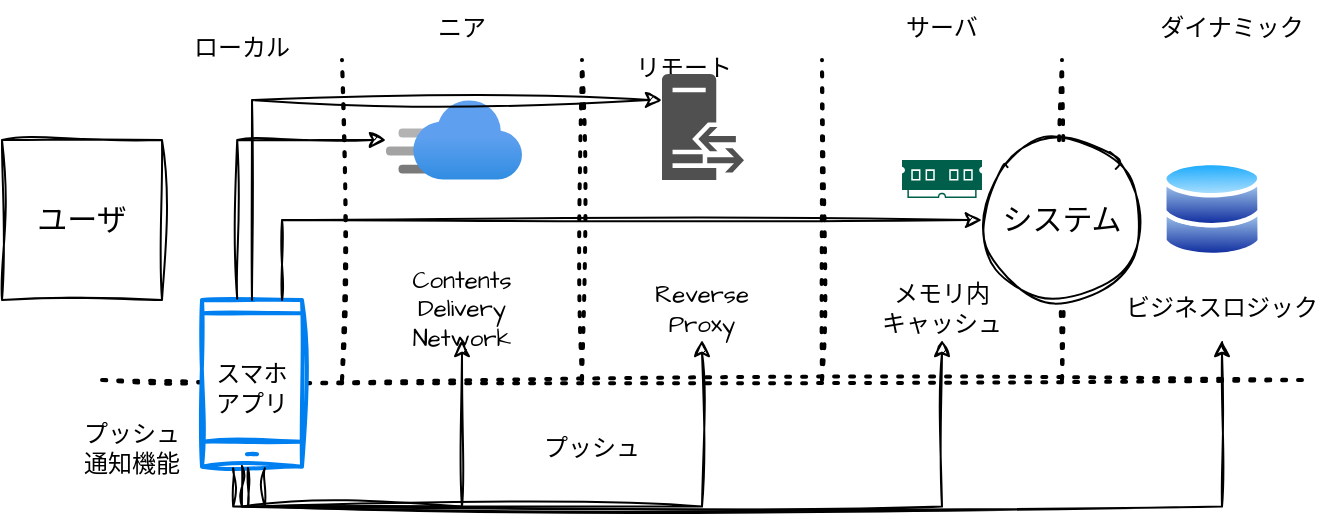 <mxfile version="21.5.0" type="device">
  <diagram name="ページ1" id="Y0xhdb5QEgeWUSjA3cNa">
    <mxGraphModel dx="951" dy="571" grid="1" gridSize="10" guides="1" tooltips="1" connect="1" arrows="1" fold="1" page="1" pageScale="1" pageWidth="827" pageHeight="1169" math="0" shadow="0">
      <root>
        <mxCell id="0" />
        <mxCell id="1" parent="0" />
        <mxCell id="pQ4eexHV6aaokGp3hHvk-7" value="" style="endArrow=none;dashed=1;html=1;dashPattern=1 3;strokeWidth=2;rounded=0;sketch=1;hachureGap=4;jiggle=2;curveFitting=1;fontFamily=Architects Daughter;fontSource=https%3A%2F%2Ffonts.googleapis.com%2Fcss%3Ffamily%3DArchitects%2BDaughter;fontSize=16;" edge="1" parent="1">
          <mxGeometry width="50" height="50" relative="1" as="geometry">
            <mxPoint x="640" y="280" as="sourcePoint" />
            <mxPoint x="640" y="120" as="targetPoint" />
          </mxGeometry>
        </mxCell>
        <mxCell id="pQ4eexHV6aaokGp3hHvk-1" value="ユーザ" style="whiteSpace=wrap;html=1;aspect=fixed;sketch=1;hachureGap=4;jiggle=2;curveFitting=1;fontFamily=Architects Daughter;fontSource=https%3A%2F%2Ffonts.googleapis.com%2Fcss%3Ffamily%3DArchitects%2BDaughter;fontSize=15;" vertex="1" parent="1">
          <mxGeometry x="110" y="160" width="80" height="80" as="geometry" />
        </mxCell>
        <mxCell id="pQ4eexHV6aaokGp3hHvk-2" value="システム" style="ellipse;whiteSpace=wrap;html=1;sketch=1;hachureGap=4;jiggle=2;curveFitting=1;fontFamily=Architects Daughter;fontSource=https%3A%2F%2Ffonts.googleapis.com%2Fcss%3Ffamily%3DArchitects%2BDaughter;fontSize=15;" vertex="1" parent="1">
          <mxGeometry x="600" y="160" width="80" height="80" as="geometry" />
        </mxCell>
        <mxCell id="pQ4eexHV6aaokGp3hHvk-4" value="" style="endArrow=none;dashed=1;html=1;dashPattern=1 3;strokeWidth=2;rounded=0;sketch=1;hachureGap=4;jiggle=2;curveFitting=1;fontFamily=Architects Daughter;fontSource=https%3A%2F%2Ffonts.googleapis.com%2Fcss%3Ffamily%3DArchitects%2BDaughter;fontSize=16;" edge="1" parent="1">
          <mxGeometry width="50" height="50" relative="1" as="geometry">
            <mxPoint x="280" y="280" as="sourcePoint" />
            <mxPoint x="280" y="120" as="targetPoint" />
          </mxGeometry>
        </mxCell>
        <mxCell id="pQ4eexHV6aaokGp3hHvk-5" value="" style="endArrow=none;dashed=1;html=1;dashPattern=1 3;strokeWidth=2;rounded=0;sketch=1;hachureGap=4;jiggle=2;curveFitting=1;fontFamily=Architects Daughter;fontSource=https%3A%2F%2Ffonts.googleapis.com%2Fcss%3Ffamily%3DArchitects%2BDaughter;fontSize=16;" edge="1" parent="1">
          <mxGeometry width="50" height="50" relative="1" as="geometry">
            <mxPoint x="400" y="280" as="sourcePoint" />
            <mxPoint x="400" y="120" as="targetPoint" />
          </mxGeometry>
        </mxCell>
        <mxCell id="pQ4eexHV6aaokGp3hHvk-6" value="" style="endArrow=none;dashed=1;html=1;dashPattern=1 3;strokeWidth=2;rounded=0;sketch=1;hachureGap=4;jiggle=2;curveFitting=1;fontFamily=Architects Daughter;fontSource=https%3A%2F%2Ffonts.googleapis.com%2Fcss%3Ffamily%3DArchitects%2BDaughter;fontSize=16;" edge="1" parent="1">
          <mxGeometry width="50" height="50" relative="1" as="geometry">
            <mxPoint x="520" y="280" as="sourcePoint" />
            <mxPoint x="520" y="120" as="targetPoint" />
          </mxGeometry>
        </mxCell>
        <mxCell id="pQ4eexHV6aaokGp3hHvk-9" value="ニア" style="text;html=1;strokeColor=none;fillColor=none;align=center;verticalAlign=middle;whiteSpace=wrap;rounded=0;fontSize=12;fontFamily=Architects Daughter;" vertex="1" parent="1">
          <mxGeometry x="310" y="90" width="60" height="30" as="geometry" />
        </mxCell>
        <mxCell id="pQ4eexHV6aaokGp3hHvk-10" value="リモート" style="text;html=1;strokeColor=none;fillColor=none;align=center;verticalAlign=middle;whiteSpace=wrap;rounded=0;fontSize=12;fontFamily=Architects Daughter;" vertex="1" parent="1">
          <mxGeometry x="421" y="110" width="60" height="30" as="geometry" />
        </mxCell>
        <mxCell id="pQ4eexHV6aaokGp3hHvk-11" value="サーバ" style="text;html=1;strokeColor=none;fillColor=none;align=center;verticalAlign=middle;whiteSpace=wrap;rounded=0;fontSize=12;fontFamily=Architects Daughter;" vertex="1" parent="1">
          <mxGeometry x="550" y="90" width="60" height="30" as="geometry" />
        </mxCell>
        <mxCell id="pQ4eexHV6aaokGp3hHvk-12" value="プッシュ" style="text;html=1;strokeColor=none;fillColor=none;align=center;verticalAlign=middle;whiteSpace=wrap;rounded=0;fontSize=12;fontFamily=Architects Daughter;" vertex="1" parent="1">
          <mxGeometry x="360" y="300" width="90" height="30" as="geometry" />
        </mxCell>
        <mxCell id="pQ4eexHV6aaokGp3hHvk-13" value="ダイナミック" style="text;html=1;strokeColor=none;fillColor=none;align=center;verticalAlign=middle;whiteSpace=wrap;rounded=0;fontSize=12;fontFamily=Architects Daughter;" vertex="1" parent="1">
          <mxGeometry x="680" y="90" width="90" height="30" as="geometry" />
        </mxCell>
        <mxCell id="pQ4eexHV6aaokGp3hHvk-14" value="" style="endArrow=none;dashed=1;html=1;dashPattern=1 3;strokeWidth=2;rounded=0;sketch=1;hachureGap=4;jiggle=2;curveFitting=1;fontFamily=Architects Daughter;fontSource=https%3A%2F%2Ffonts.googleapis.com%2Fcss%3Ffamily%3DArchitects%2BDaughter;fontSize=16;" edge="1" parent="1" source="pQ4eexHV6aaokGp3hHvk-15">
          <mxGeometry width="50" height="50" relative="1" as="geometry">
            <mxPoint x="760" y="280" as="sourcePoint" />
            <mxPoint x="160" y="280" as="targetPoint" />
          </mxGeometry>
        </mxCell>
        <mxCell id="pQ4eexHV6aaokGp3hHvk-17" value="" style="endArrow=none;dashed=1;html=1;dashPattern=1 3;strokeWidth=2;rounded=0;sketch=1;hachureGap=4;jiggle=2;curveFitting=1;fontFamily=Architects Daughter;fontSource=https%3A%2F%2Ffonts.googleapis.com%2Fcss%3Ffamily%3DArchitects%2BDaughter;fontSize=16;" edge="1" parent="1" target="pQ4eexHV6aaokGp3hHvk-15">
          <mxGeometry width="50" height="50" relative="1" as="geometry">
            <mxPoint x="760" y="280" as="sourcePoint" />
            <mxPoint x="160" y="280" as="targetPoint" />
          </mxGeometry>
        </mxCell>
        <mxCell id="pQ4eexHV6aaokGp3hHvk-15" value="" style="html=1;verticalLabelPosition=bottom;align=center;labelBackgroundColor=#ffffff;verticalAlign=top;strokeWidth=2;strokeColor=#0080F0;shadow=0;dashed=0;shape=mxgraph.ios7.icons.smartphone;sketch=1;hachureGap=4;jiggle=2;curveFitting=1;fontFamily=Architects Daughter;fontSource=https%3A%2F%2Ffonts.googleapis.com%2Fcss%3Ffamily%3DArchitects%2BDaughter;fontSize=20;" vertex="1" parent="1">
          <mxGeometry x="210" y="240" width="50" height="83.33" as="geometry" />
        </mxCell>
        <mxCell id="pQ4eexHV6aaokGp3hHvk-18" value="" style="image;aspect=fixed;html=1;points=[];align=center;fontSize=12;image=img/lib/azure2/networking/CDN_Profiles.svg;sketch=1;hachureGap=4;jiggle=2;curveFitting=1;fontFamily=Architects Daughter;fontSource=https%3A%2F%2Ffonts.googleapis.com%2Fcss%3Ffamily%3DArchitects%2BDaughter;" vertex="1" parent="1">
          <mxGeometry x="302" y="140" width="68" height="40" as="geometry" />
        </mxCell>
        <mxCell id="pQ4eexHV6aaokGp3hHvk-19" value="" style="sketch=0;pointerEvents=1;shadow=0;dashed=0;html=1;strokeColor=none;fillColor=#505050;labelPosition=center;verticalLabelPosition=bottom;verticalAlign=top;outlineConnect=0;align=center;shape=mxgraph.office.servers.reverse_proxy;hachureGap=4;jiggle=2;curveFitting=1;fontFamily=Architects Daughter;fontSource=https%3A%2F%2Ffonts.googleapis.com%2Fcss%3Ffamily%3DArchitects%2BDaughter;fontSize=20;" vertex="1" parent="1">
          <mxGeometry x="440" y="127" width="41" height="53" as="geometry" />
        </mxCell>
        <mxCell id="pQ4eexHV6aaokGp3hHvk-20" value="" style="sketch=0;pointerEvents=1;shadow=0;dashed=0;html=1;strokeColor=none;fillColor=#005F4B;labelPosition=center;verticalLabelPosition=bottom;verticalAlign=top;align=center;outlineConnect=0;shape=mxgraph.veeam2.ram;hachureGap=4;jiggle=2;curveFitting=1;fontFamily=Architects Daughter;fontSource=https%3A%2F%2Ffonts.googleapis.com%2Fcss%3Ffamily%3DArchitects%2BDaughter;fontSize=20;" vertex="1" parent="1">
          <mxGeometry x="560" y="170" width="40" height="19" as="geometry" />
        </mxCell>
        <mxCell id="pQ4eexHV6aaokGp3hHvk-21" value="" style="image;aspect=fixed;perimeter=ellipsePerimeter;html=1;align=center;shadow=0;dashed=0;spacingTop=3;image=img/lib/active_directory/databases.svg;sketch=1;hachureGap=4;jiggle=2;curveFitting=1;fontFamily=Architects Daughter;fontSource=https%3A%2F%2Ffonts.googleapis.com%2Fcss%3Ffamily%3DArchitects%2BDaughter;fontSize=20;" vertex="1" parent="1">
          <mxGeometry x="690" y="170" width="50" height="49" as="geometry" />
        </mxCell>
        <mxCell id="pQ4eexHV6aaokGp3hHvk-22" value="ローカル" style="text;html=1;strokeColor=none;fillColor=none;align=center;verticalAlign=middle;whiteSpace=wrap;rounded=0;fontSize=12;fontFamily=Architects Daughter;" vertex="1" parent="1">
          <mxGeometry x="200" y="100" width="60" height="30" as="geometry" />
        </mxCell>
        <mxCell id="pQ4eexHV6aaokGp3hHvk-27" style="edgeStyle=orthogonalEdgeStyle;rounded=0;sketch=1;hachureGap=4;jiggle=2;curveFitting=1;orthogonalLoop=1;jettySize=auto;html=1;exitX=0.4;exitY=0.996;exitDx=0;exitDy=0;fontFamily=Architects Daughter;fontSource=https%3A%2F%2Ffonts.googleapis.com%2Fcss%3Ffamily%3DArchitects%2BDaughter;fontSize=16;exitPerimeter=0;entryX=0.5;entryY=1;entryDx=0;entryDy=0;" edge="1" parent="1" source="pQ4eexHV6aaokGp3hHvk-15" target="pQ4eexHV6aaokGp3hHvk-23">
          <mxGeometry relative="1" as="geometry">
            <mxPoint x="310" y="380" as="targetPoint" />
          </mxGeometry>
        </mxCell>
        <mxCell id="pQ4eexHV6aaokGp3hHvk-23" value="Contents Delivery Network" style="text;html=1;strokeColor=none;fillColor=none;align=center;verticalAlign=middle;whiteSpace=wrap;rounded=0;fontSize=12;fontFamily=Architects Daughter;" vertex="1" parent="1">
          <mxGeometry x="310" y="230" width="60" height="30" as="geometry" />
        </mxCell>
        <mxCell id="pQ4eexHV6aaokGp3hHvk-24" value="Reverse Proxy" style="text;html=1;strokeColor=none;fillColor=none;align=center;verticalAlign=middle;whiteSpace=wrap;rounded=0;fontSize=12;fontFamily=Architects Daughter;" vertex="1" parent="1">
          <mxGeometry x="430" y="230" width="60" height="30" as="geometry" />
        </mxCell>
        <mxCell id="pQ4eexHV6aaokGp3hHvk-25" value="メモリ内&lt;br&gt;キャッシュ" style="text;html=1;strokeColor=none;fillColor=none;align=center;verticalAlign=middle;whiteSpace=wrap;rounded=0;fontSize=12;fontFamily=Architects Daughter;" vertex="1" parent="1">
          <mxGeometry x="530" y="230" width="100" height="30" as="geometry" />
        </mxCell>
        <mxCell id="pQ4eexHV6aaokGp3hHvk-26" value="ビジネスロジック" style="text;html=1;strokeColor=none;fillColor=none;align=center;verticalAlign=middle;whiteSpace=wrap;rounded=0;fontSize=12;fontFamily=Architects Daughter;" vertex="1" parent="1">
          <mxGeometry x="670" y="230" width="100" height="30" as="geometry" />
        </mxCell>
        <mxCell id="pQ4eexHV6aaokGp3hHvk-28" style="edgeStyle=orthogonalEdgeStyle;rounded=0;sketch=1;hachureGap=4;jiggle=2;curveFitting=1;orthogonalLoop=1;jettySize=auto;html=1;fontFamily=Architects Daughter;fontSource=https%3A%2F%2Ffonts.googleapis.com%2Fcss%3Ffamily%3DArchitects%2BDaughter;fontSize=16;entryX=0.5;entryY=1;entryDx=0;entryDy=0;exitX=0.46;exitY=1.008;exitDx=0;exitDy=0;exitPerimeter=0;" edge="1" parent="1" source="pQ4eexHV6aaokGp3hHvk-15" target="pQ4eexHV6aaokGp3hHvk-24">
          <mxGeometry relative="1" as="geometry">
            <mxPoint x="350" y="270" as="targetPoint" />
            <mxPoint x="235" y="350" as="sourcePoint" />
          </mxGeometry>
        </mxCell>
        <mxCell id="pQ4eexHV6aaokGp3hHvk-29" style="edgeStyle=orthogonalEdgeStyle;rounded=0;sketch=1;hachureGap=4;jiggle=2;curveFitting=1;orthogonalLoop=1;jettySize=auto;html=1;fontFamily=Architects Daughter;fontSource=https%3A%2F%2Ffonts.googleapis.com%2Fcss%3Ffamily%3DArchitects%2BDaughter;fontSize=16;entryX=0.5;entryY=1;entryDx=0;entryDy=0;exitX=0.311;exitY=1.01;exitDx=0;exitDy=0;exitPerimeter=0;" edge="1" parent="1" source="pQ4eexHV6aaokGp3hHvk-15" target="pQ4eexHV6aaokGp3hHvk-25">
          <mxGeometry relative="1" as="geometry">
            <mxPoint x="470" y="270" as="targetPoint" />
            <mxPoint x="240" y="320" as="sourcePoint" />
          </mxGeometry>
        </mxCell>
        <mxCell id="pQ4eexHV6aaokGp3hHvk-30" style="edgeStyle=orthogonalEdgeStyle;rounded=0;sketch=1;hachureGap=4;jiggle=2;curveFitting=1;orthogonalLoop=1;jettySize=auto;html=1;fontFamily=Architects Daughter;fontSource=https%3A%2F%2Ffonts.googleapis.com%2Fcss%3Ffamily%3DArchitects%2BDaughter;fontSize=16;entryX=0.5;entryY=1;entryDx=0;entryDy=0;exitX=0.628;exitY=1.01;exitDx=0;exitDy=0;exitPerimeter=0;" edge="1" parent="1" source="pQ4eexHV6aaokGp3hHvk-15" target="pQ4eexHV6aaokGp3hHvk-26">
          <mxGeometry relative="1" as="geometry">
            <mxPoint x="590" y="270" as="targetPoint" />
            <mxPoint x="236" y="334" as="sourcePoint" />
          </mxGeometry>
        </mxCell>
        <mxCell id="pQ4eexHV6aaokGp3hHvk-31" value="プッシュ&lt;br&gt;通知機能" style="text;html=1;strokeColor=none;fillColor=none;align=center;verticalAlign=middle;whiteSpace=wrap;rounded=0;fontSize=12;fontFamily=Architects Daughter;" vertex="1" parent="1">
          <mxGeometry x="130" y="300" width="90" height="30" as="geometry" />
        </mxCell>
        <mxCell id="pQ4eexHV6aaokGp3hHvk-32" style="edgeStyle=orthogonalEdgeStyle;rounded=0;sketch=1;hachureGap=4;jiggle=2;curveFitting=1;orthogonalLoop=1;jettySize=auto;html=1;fontFamily=Architects Daughter;fontSource=https%3A%2F%2Ffonts.googleapis.com%2Fcss%3Ffamily%3DArchitects%2BDaughter;fontSize=16;exitX=0.352;exitY=-0.008;exitDx=0;exitDy=0;exitPerimeter=0;" edge="1" parent="1" source="pQ4eexHV6aaokGp3hHvk-15" target="pQ4eexHV6aaokGp3hHvk-18">
          <mxGeometry relative="1" as="geometry">
            <mxPoint x="235" y="150" as="targetPoint" />
            <mxPoint x="240" y="240" as="sourcePoint" />
            <Array as="points">
              <mxPoint x="228" y="160" />
            </Array>
          </mxGeometry>
        </mxCell>
        <mxCell id="pQ4eexHV6aaokGp3hHvk-33" style="edgeStyle=orthogonalEdgeStyle;rounded=0;sketch=1;hachureGap=4;jiggle=2;curveFitting=1;orthogonalLoop=1;jettySize=auto;html=1;fontFamily=Architects Daughter;fontSource=https%3A%2F%2Ffonts.googleapis.com%2Fcss%3Ffamily%3DArchitects%2BDaughter;fontSize=16;" edge="1" parent="1" source="pQ4eexHV6aaokGp3hHvk-15" target="pQ4eexHV6aaokGp3hHvk-19">
          <mxGeometry relative="1" as="geometry">
            <mxPoint x="339" y="101" as="targetPoint" />
            <mxPoint x="265" y="180" as="sourcePoint" />
            <Array as="points">
              <mxPoint x="235" y="140" />
            </Array>
          </mxGeometry>
        </mxCell>
        <mxCell id="pQ4eexHV6aaokGp3hHvk-35" style="edgeStyle=orthogonalEdgeStyle;rounded=0;sketch=1;hachureGap=4;jiggle=2;curveFitting=1;orthogonalLoop=1;jettySize=auto;html=1;fontFamily=Architects Daughter;fontSource=https%3A%2F%2Ffonts.googleapis.com%2Fcss%3Ffamily%3DArchitects%2BDaughter;fontSize=16;entryX=0;entryY=0.5;entryDx=0;entryDy=0;" edge="1" parent="1" target="pQ4eexHV6aaokGp3hHvk-2">
          <mxGeometry relative="1" as="geometry">
            <mxPoint x="450" y="200" as="targetPoint" />
            <mxPoint x="250" y="240" as="sourcePoint" />
            <Array as="points">
              <mxPoint x="250" y="200" />
            </Array>
          </mxGeometry>
        </mxCell>
        <mxCell id="pQ4eexHV6aaokGp3hHvk-8" value="スマホ&lt;br&gt;アプリ" style="text;html=1;strokeColor=none;fillColor=none;align=center;verticalAlign=middle;whiteSpace=wrap;rounded=0;fontSize=12;fontFamily=Architects Daughter;" vertex="1" parent="1">
          <mxGeometry x="205" y="270" width="60" height="30" as="geometry" />
        </mxCell>
      </root>
    </mxGraphModel>
  </diagram>
</mxfile>
